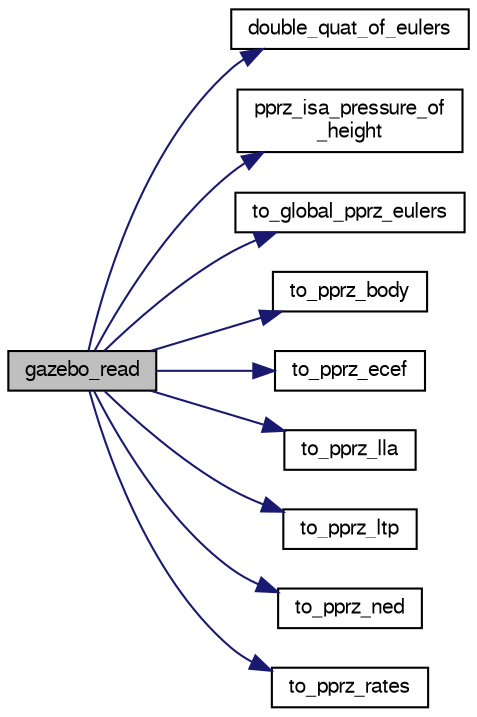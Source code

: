 digraph "gazebo_read"
{
  edge [fontname="FreeSans",fontsize="10",labelfontname="FreeSans",labelfontsize="10"];
  node [fontname="FreeSans",fontsize="10",shape=record];
  rankdir="LR";
  Node1 [label="gazebo_read",height=0.2,width=0.4,color="black", fillcolor="grey75", style="filled", fontcolor="black"];
  Node1 -> Node2 [color="midnightblue",fontsize="10",style="solid",fontname="FreeSans"];
  Node2 [label="double_quat_of_eulers",height=0.2,width=0.4,color="black", fillcolor="white", style="filled",URL="$group__math__algebra__double.html#gaa5c59899c8e47296ff62829cd74fcf47"];
  Node1 -> Node3 [color="midnightblue",fontsize="10",style="solid",fontname="FreeSans"];
  Node3 [label="pprz_isa_pressure_of\l_height",height=0.2,width=0.4,color="black", fillcolor="white", style="filled",URL="$group__math__isa.html#ga2637c638b53cdee6290f333ad8782fa5",tooltip="Get pressure in Pa from height (using simplified equation). "];
  Node1 -> Node4 [color="midnightblue",fontsize="10",style="solid",fontname="FreeSans"];
  Node4 [label="to_global_pprz_eulers",height=0.2,width=0.4,color="black", fillcolor="white", style="filled",URL="$nps__fdm__gazebo_8cpp.html#a273a7259b9d907e397ed096da0e1cc0e"];
  Node1 -> Node5 [color="midnightblue",fontsize="10",style="solid",fontname="FreeSans"];
  Node5 [label="to_pprz_body",height=0.2,width=0.4,color="black", fillcolor="white", style="filled",URL="$nps__fdm__gazebo_8cpp.html#af73e2ec16397511ee11efda9e53ff92f"];
  Node1 -> Node6 [color="midnightblue",fontsize="10",style="solid",fontname="FreeSans"];
  Node6 [label="to_pprz_ecef",height=0.2,width=0.4,color="black", fillcolor="white", style="filled",URL="$nps__fdm__gazebo_8cpp.html#ad26152f6e70e106dc8a68b452a326f77"];
  Node1 -> Node7 [color="midnightblue",fontsize="10",style="solid",fontname="FreeSans"];
  Node7 [label="to_pprz_lla",height=0.2,width=0.4,color="black", fillcolor="white", style="filled",URL="$nps__fdm__gazebo_8cpp.html#a8acc67f520a996588d95fb06c92f2df8"];
  Node1 -> Node8 [color="midnightblue",fontsize="10",style="solid",fontname="FreeSans"];
  Node8 [label="to_pprz_ltp",height=0.2,width=0.4,color="black", fillcolor="white", style="filled",URL="$nps__fdm__gazebo_8cpp.html#ac1f621357ae940c4a47d8ec779745e9a"];
  Node1 -> Node9 [color="midnightblue",fontsize="10",style="solid",fontname="FreeSans"];
  Node9 [label="to_pprz_ned",height=0.2,width=0.4,color="black", fillcolor="white", style="filled",URL="$nps__fdm__gazebo_8cpp.html#a7ed2864a79e068185410657cea697058"];
  Node1 -> Node10 [color="midnightblue",fontsize="10",style="solid",fontname="FreeSans"];
  Node10 [label="to_pprz_rates",height=0.2,width=0.4,color="black", fillcolor="white", style="filled",URL="$nps__fdm__gazebo_8cpp.html#a3fbc528325ad76afcd5b8ff2bedb1366"];
}
